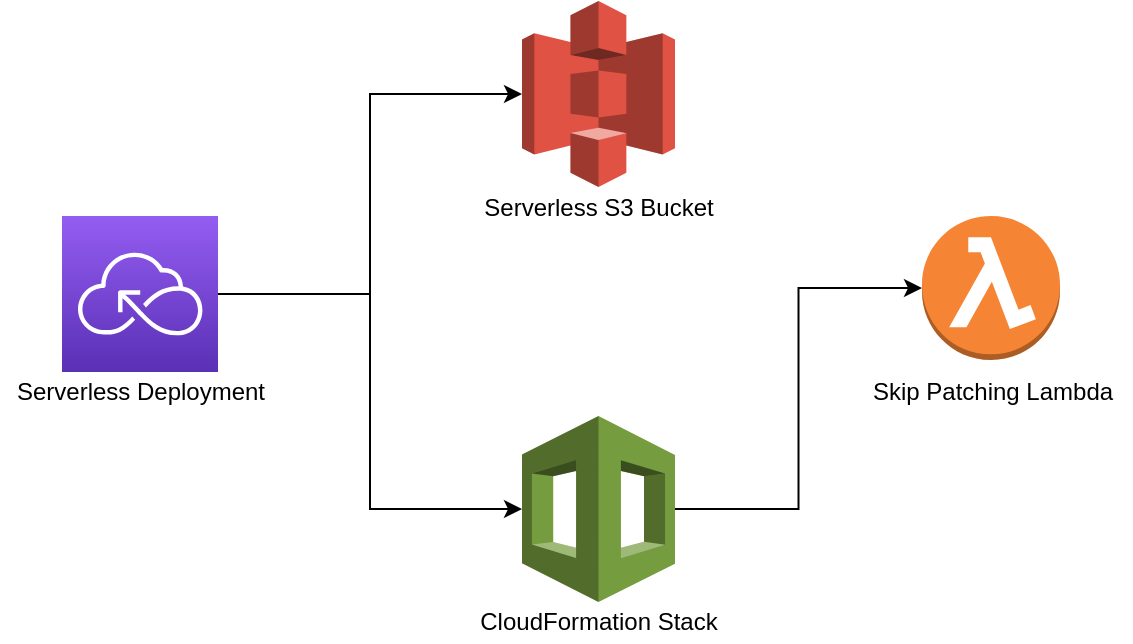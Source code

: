 <mxfile version="15.9.1" type="device"><diagram id="603m9lap9UFyli4pj8cV" name="Page-1"><mxGraphModel dx="2239" dy="1090" grid="1" gridSize="10" guides="1" tooltips="1" connect="1" arrows="1" fold="1" page="1" pageScale="1" pageWidth="827" pageHeight="1169" math="0" shadow="0"><root><mxCell id="0"/><mxCell id="1" parent="0"/><mxCell id="NKv0Vx3Ok-LqTMdK6tcI-2" value="" style="outlineConnect=0;dashed=0;verticalLabelPosition=bottom;verticalAlign=top;align=center;html=1;shape=mxgraph.aws3.lambda_function;fillColor=#F58534;gradientColor=none;" parent="1" vertex="1"><mxGeometry x="-50" y="120" width="69" height="72" as="geometry"/></mxCell><mxCell id="NKv0Vx3Ok-LqTMdK6tcI-9" value="" style="outlineConnect=0;dashed=0;verticalLabelPosition=bottom;verticalAlign=top;align=center;html=1;shape=mxgraph.aws3.s3;fillColor=#E05243;gradientColor=none;" parent="1" vertex="1"><mxGeometry x="-250" y="12.5" width="76.5" height="93" as="geometry"/></mxCell><mxCell id="NKv0Vx3Ok-LqTMdK6tcI-25" style="edgeStyle=orthogonalEdgeStyle;rounded=0;orthogonalLoop=1;jettySize=auto;html=1;entryX=0;entryY=0.5;entryDx=0;entryDy=0;entryPerimeter=0;" parent="1" source="NKv0Vx3Ok-LqTMdK6tcI-10" target="NKv0Vx3Ok-LqTMdK6tcI-2" edge="1"><mxGeometry relative="1" as="geometry"/></mxCell><mxCell id="NKv0Vx3Ok-LqTMdK6tcI-10" value="" style="outlineConnect=0;dashed=0;verticalLabelPosition=bottom;verticalAlign=top;align=center;html=1;shape=mxgraph.aws3.cloudformation;fillColor=#759C3E;gradientColor=none;" parent="1" vertex="1"><mxGeometry x="-250" y="220" width="76.5" height="93" as="geometry"/></mxCell><mxCell id="NKv0Vx3Ok-LqTMdK6tcI-21" style="edgeStyle=orthogonalEdgeStyle;rounded=0;orthogonalLoop=1;jettySize=auto;html=1;entryX=0;entryY=0.5;entryDx=0;entryDy=0;entryPerimeter=0;" parent="1" source="NKv0Vx3Ok-LqTMdK6tcI-11" target="NKv0Vx3Ok-LqTMdK6tcI-9" edge="1"><mxGeometry relative="1" as="geometry"/></mxCell><mxCell id="NKv0Vx3Ok-LqTMdK6tcI-22" style="edgeStyle=orthogonalEdgeStyle;rounded=0;orthogonalLoop=1;jettySize=auto;html=1;entryX=0;entryY=0.5;entryDx=0;entryDy=0;entryPerimeter=0;" parent="1" source="NKv0Vx3Ok-LqTMdK6tcI-11" target="NKv0Vx3Ok-LqTMdK6tcI-10" edge="1"><mxGeometry relative="1" as="geometry"/></mxCell><mxCell id="NKv0Vx3Ok-LqTMdK6tcI-11" value="" style="sketch=0;points=[[0,0,0],[0.25,0,0],[0.5,0,0],[0.75,0,0],[1,0,0],[0,1,0],[0.25,1,0],[0.5,1,0],[0.75,1,0],[1,1,0],[0,0.25,0],[0,0.5,0],[0,0.75,0],[1,0.25,0],[1,0.5,0],[1,0.75,0]];outlineConnect=0;fontColor=#232F3E;gradientColor=#945DF2;gradientDirection=north;fillColor=#5A30B5;strokeColor=#ffffff;dashed=0;verticalLabelPosition=bottom;verticalAlign=top;align=center;html=1;fontSize=12;fontStyle=0;aspect=fixed;shape=mxgraph.aws4.resourceIcon;resIcon=mxgraph.aws4.serverless;" parent="1" vertex="1"><mxGeometry x="-480" y="120" width="78" height="78" as="geometry"/></mxCell><mxCell id="NKv0Vx3Ok-LqTMdK6tcI-17" value="Serverless S3 Bucket&lt;br&gt;" style="text;html=1;align=center;verticalAlign=middle;resizable=0;points=[];autosize=1;strokeColor=none;fillColor=none;" parent="1" vertex="1"><mxGeometry x="-276.75" y="105.5" width="130" height="20" as="geometry"/></mxCell><mxCell id="NKv0Vx3Ok-LqTMdK6tcI-19" value="CloudFormation Stack" style="text;html=1;align=center;verticalAlign=middle;resizable=0;points=[];autosize=1;strokeColor=none;fillColor=none;" parent="1" vertex="1"><mxGeometry x="-276.75" y="313" width="130" height="20" as="geometry"/></mxCell><mxCell id="NKv0Vx3Ok-LqTMdK6tcI-20" value="Serverless Deployment" style="text;html=1;align=center;verticalAlign=middle;resizable=0;points=[];autosize=1;strokeColor=none;fillColor=none;" parent="1" vertex="1"><mxGeometry x="-511" y="198" width="140" height="20" as="geometry"/></mxCell><mxCell id="NKv0Vx3Ok-LqTMdK6tcI-44" value="Skip Patching Lambda" style="text;html=1;align=center;verticalAlign=middle;resizable=0;points=[];autosize=1;strokeColor=none;fillColor=none;" parent="1" vertex="1"><mxGeometry x="-85.5" y="198" width="140" height="20" as="geometry"/></mxCell></root></mxGraphModel></diagram></mxfile>